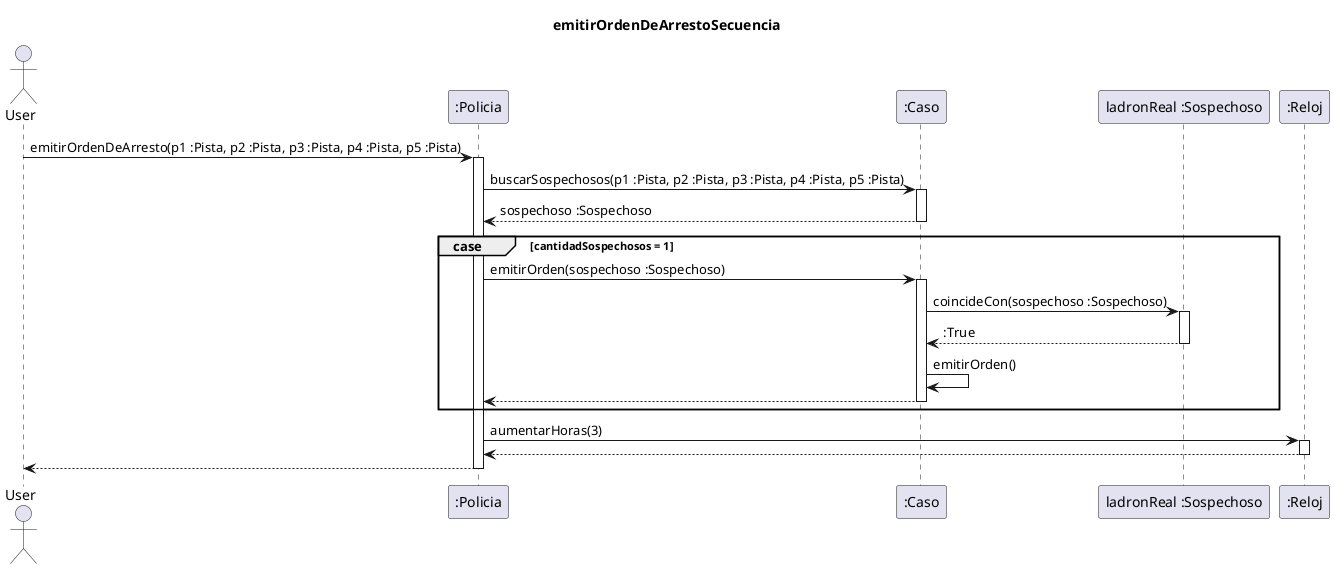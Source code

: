 @startuml

title emitirOrdenDeArrestoSecuencia

Actor User

User -> ":Policia" : emitirOrdenDeArresto(p1 :Pista, p2 :Pista, p3 :Pista, p4 :Pista, p5 :Pista)
Activate ":Policia"

":Policia" -> ":Caso" : buscarSospechosos(p1 :Pista, p2 :Pista, p3 :Pista, p4 :Pista, p5 :Pista)
activate ":Caso"

":Caso" --> ":Policia" : sospechoso :Sospechoso
deactivate ":Caso"

group case [cantidadSospechosos = 1]

    ":Policia" -> ":Caso" : emitirOrden(sospechoso :Sospechoso)
    activate ":Caso"

    ":Caso" -> "ladronReal :Sospechoso" : coincideCon(sospechoso :Sospechoso)
    activate "ladronReal :Sospechoso"

    "ladronReal :Sospechoso" --> ":Caso" : :True
    deactivate "ladronReal :Sospechoso"

    ":Caso" -> ":Caso" : emitirOrden()

    ":Caso" --> ":Policia"
    deactivate ":Caso"

end

":Policia" -> ":Reloj" : aumentarHoras(3)
activate ":Reloj"

":Reloj" --> ":Policia"
deactivate ":Reloj"

":Policia" --> User
deactivate ":Policia"

@enduml